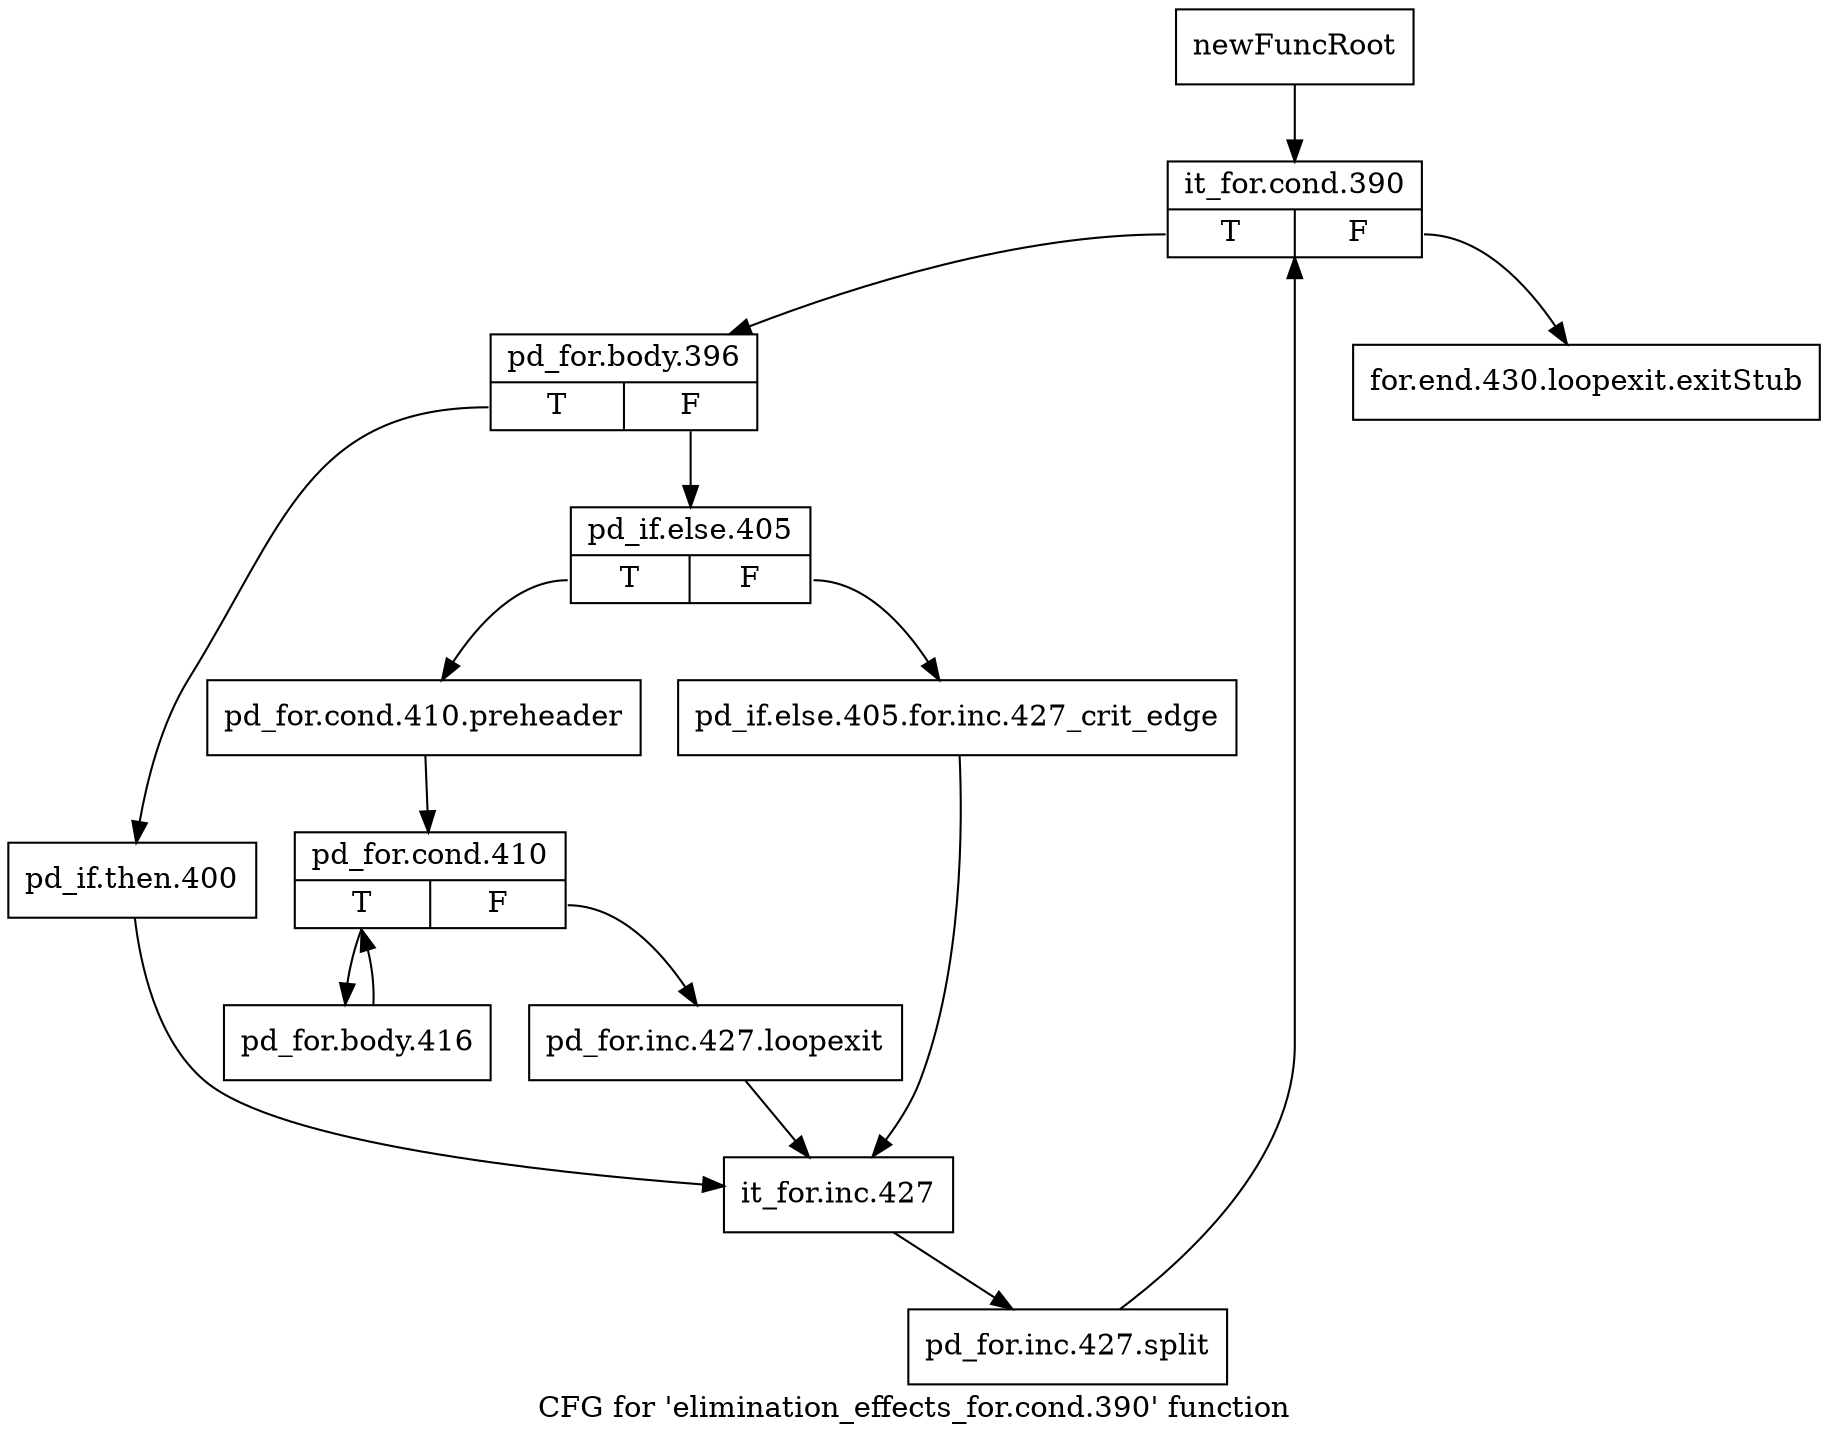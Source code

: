 digraph "CFG for 'elimination_effects_for.cond.390' function" {
	label="CFG for 'elimination_effects_for.cond.390' function";

	Node0xbfd2310 [shape=record,label="{newFuncRoot}"];
	Node0xbfd2310 -> Node0xbfde3a0;
	Node0xbfde350 [shape=record,label="{for.end.430.loopexit.exitStub}"];
	Node0xbfde3a0 [shape=record,label="{it_for.cond.390|{<s0>T|<s1>F}}"];
	Node0xbfde3a0:s0 -> Node0xbfde3f0;
	Node0xbfde3a0:s1 -> Node0xbfde350;
	Node0xbfde3f0 [shape=record,label="{pd_for.body.396|{<s0>T|<s1>F}}"];
	Node0xbfde3f0:s0 -> Node0xbfde620;
	Node0xbfde3f0:s1 -> Node0xbfde440;
	Node0xbfde440 [shape=record,label="{pd_if.else.405|{<s0>T|<s1>F}}"];
	Node0xbfde440:s0 -> Node0xbfde4e0;
	Node0xbfde440:s1 -> Node0xbfde490;
	Node0xbfde490 [shape=record,label="{pd_if.else.405.for.inc.427_crit_edge}"];
	Node0xbfde490 -> Node0xbfde670;
	Node0xbfde4e0 [shape=record,label="{pd_for.cond.410.preheader}"];
	Node0xbfde4e0 -> Node0xbfde530;
	Node0xbfde530 [shape=record,label="{pd_for.cond.410|{<s0>T|<s1>F}}"];
	Node0xbfde530:s0 -> Node0xbfde5d0;
	Node0xbfde530:s1 -> Node0xbfde580;
	Node0xbfde580 [shape=record,label="{pd_for.inc.427.loopexit}"];
	Node0xbfde580 -> Node0xbfde670;
	Node0xbfde5d0 [shape=record,label="{pd_for.body.416}"];
	Node0xbfde5d0 -> Node0xbfde530;
	Node0xbfde620 [shape=record,label="{pd_if.then.400}"];
	Node0xbfde620 -> Node0xbfde670;
	Node0xbfde670 [shape=record,label="{it_for.inc.427}"];
	Node0xbfde670 -> Node0xfc0d980;
	Node0xfc0d980 [shape=record,label="{pd_for.inc.427.split}"];
	Node0xfc0d980 -> Node0xbfde3a0;
}
